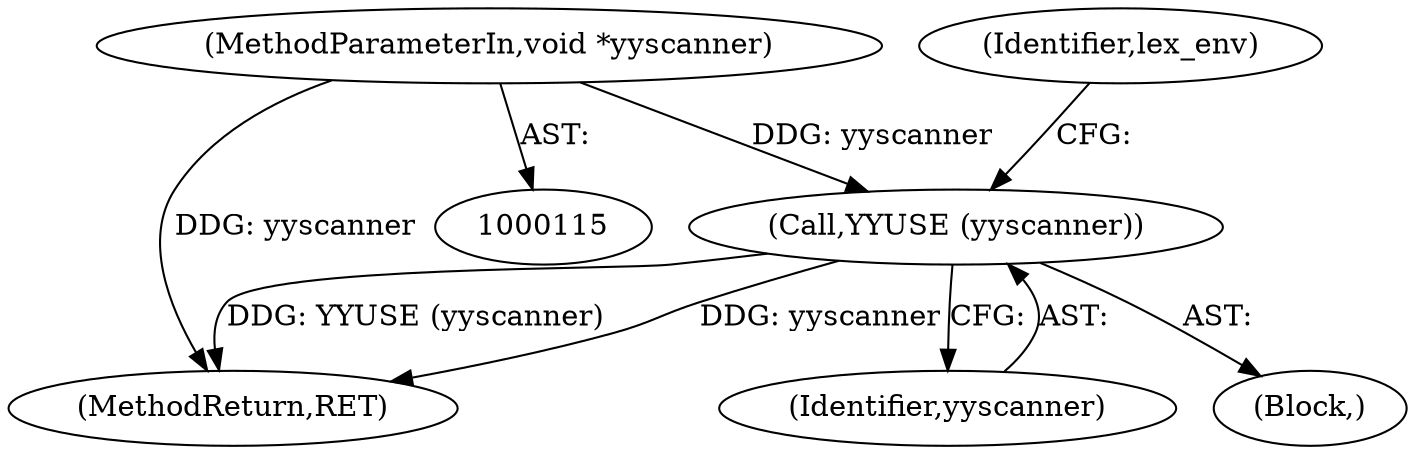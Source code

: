 digraph "0_yara_925bcf3c3b0a28b5b78e25d9efda5c0bf27ae699_0@pointer" {
"1000124" [label="(Call,YYUSE (yyscanner))"];
"1000119" [label="(MethodParameterIn,void *yyscanner)"];
"1000127" [label="(Identifier,lex_env)"];
"1000124" [label="(Call,YYUSE (yyscanner))"];
"1000184" [label="(MethodReturn,RET)"];
"1000125" [label="(Identifier,yyscanner)"];
"1000119" [label="(MethodParameterIn,void *yyscanner)"];
"1000121" [label="(Block,)"];
"1000124" -> "1000121"  [label="AST: "];
"1000124" -> "1000125"  [label="CFG: "];
"1000125" -> "1000124"  [label="AST: "];
"1000127" -> "1000124"  [label="CFG: "];
"1000124" -> "1000184"  [label="DDG: yyscanner"];
"1000124" -> "1000184"  [label="DDG: YYUSE (yyscanner)"];
"1000119" -> "1000124"  [label="DDG: yyscanner"];
"1000119" -> "1000115"  [label="AST: "];
"1000119" -> "1000184"  [label="DDG: yyscanner"];
}
